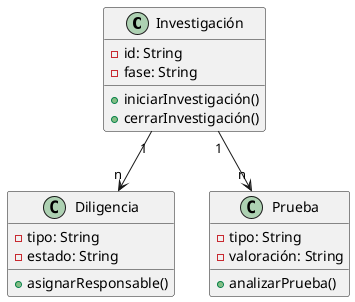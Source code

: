 @startuml
class Investigación {
  -id: String
  -fase: String
  +iniciarInvestigación()
  +cerrarInvestigación()
}

class Diligencia {
  -tipo: String
  -estado: String
  +asignarResponsable()
}

class Prueba {
  -tipo: String
  -valoración: String
  +analizarPrueba()
}

Investigación "1" --> "n" Diligencia
Investigación "1" --> "n" Prueba
@enduml